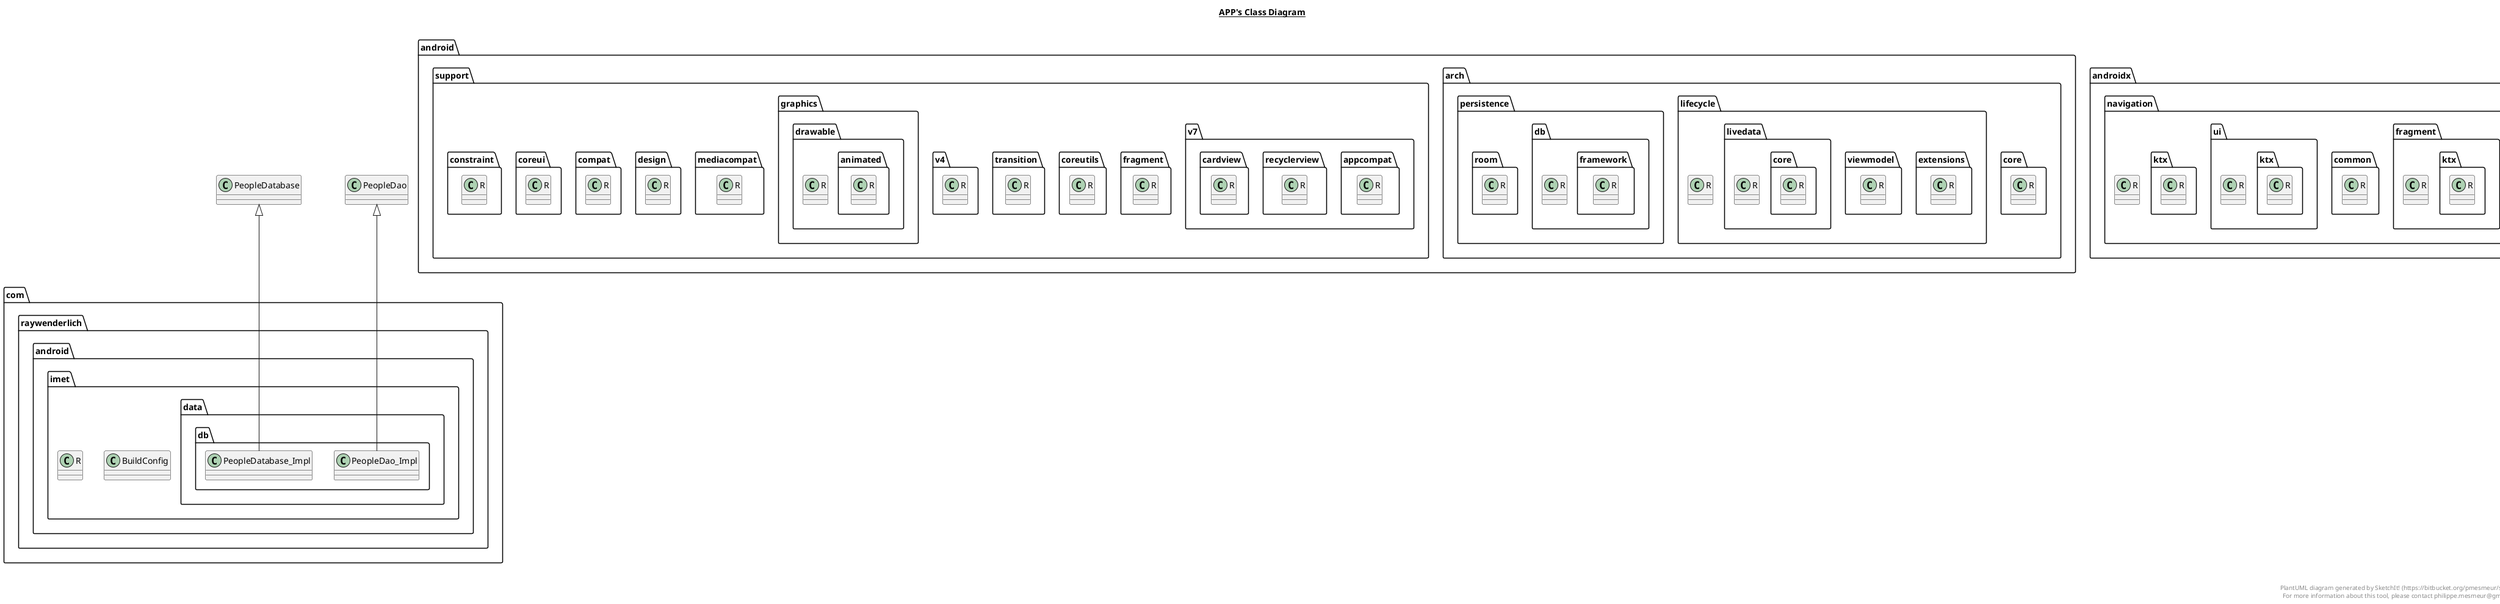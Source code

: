 @startuml

title __APP's Class Diagram__\n

  package com.raywenderlich.android.imet {
    class BuildConfig {
    }
  }
  

  package com.raywenderlich.android.imet {
    package com.raywenderlich.android.imet.data.db {
      class PeopleDao_Impl {
      }
    }
  }
  

  package com.raywenderlich.android.imet {
    package com.raywenderlich.android.imet.data.db {
      class PeopleDatabase_Impl {
      }
    }
  }
  

  package android.arch.core {
    class R {
    }
  }
  

  package android.support.v7.appcompat {
    class R {
    }
  }
  

  package androidx.navigation {
    package androidx.navigation.fragment {
      package androidx.navigation.fragment.ktx {
        class R {
        }
      }
    }
  }
  

  package androidx.navigation {
    package androidx.navigation.fragment {
      class R {
      }
    }
  }
  

  package android.support.fragment {
    class R {
    }
  }
  

  package android.arch.lifecycle {
    package android.arch.lifecycle.extensions {
      class R {
      }
    }
  }
  

  package android.support.coreutils {
    class R {
    }
  }
  

  package androidx.navigation {
    package androidx.navigation.common {
      class R {
      }
    }
  }
  

  package android.support.transition {
    class R {
    }
  }
  

  package android.arch.lifecycle {
    package android.arch.lifecycle.viewmodel {
      class R {
      }
    }
  }
  

  package androidx.navigation {
    package androidx.navigation.ui {
      class R {
      }
    }
  }
  

  package android.support.v4 {
    class R {
    }
  }
  

  package android.support.graphics.drawable {
    package android.support.graphics.drawable.animated {
      class R {
      }
    }
  }
  

  package android.support.mediacompat {
    class R {
    }
  }
  

  package android.support.design {
    class R {
    }
  }
  

  package androidx.navigation {
    class R {
    }
  }
  

  package androidx.navigation {
    package androidx.navigation.ktx {
      class R {
      }
    }
  }
  

  package com.raywenderlich.android.imet {
    class R {
    }
  }
  

  package android.arch.persistence.db {
    package android.arch.persistence.db.framework {
      class R {
      }
    }
  }
  

  package android.arch.lifecycle {
    package android.arch.lifecycle.livedata {
      package android.arch.lifecycle.livedata.core {
        class R {
        }
      }
    }
  }
  

  package android.support.compat {
    class R {
    }
  }
  

  package android.support.v7.recyclerview {
    class R {
    }
  }
  

  package android.arch.lifecycle {
    package android.arch.lifecycle.livedata {
      class R {
      }
    }
  }
  

  package android.arch.persistence.db {
    class R {
    }
  }
  

  package androidx.navigation {
    package androidx.navigation.ui {
      package androidx.navigation.ui.ktx {
        class R {
        }
      }
    }
  }
  

  package android.support.coreui {
    class R {
    }
  }
  

  package android.support.constraint {
    class R {
    }
  }
  

  package android.support.v7.cardview {
    class R {
    }
  }
  

  package android.support.graphics.drawable {
    class R {
    }
  }
  

  package android.arch.persistence.room {
    class R {
    }
  }
  

  package android.arch.lifecycle {
    class R {
    }
  }
  

  PeopleDao_Impl -up-|> PeopleDao
  PeopleDatabase_Impl -up-|> PeopleDatabase


right footer


PlantUML diagram generated by SketchIt! (https://bitbucket.org/pmesmeur/sketch.it)
For more information about this tool, please contact philippe.mesmeur@gmail.com
endfooter

@enduml
